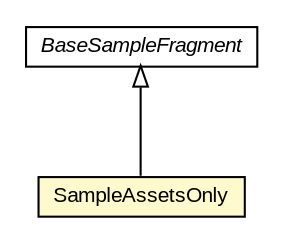#!/usr/local/bin/dot
#
# Class diagram 
# Generated by UMLGraph version R5_6-24-gf6e263 (http://www.umlgraph.org/)
#

digraph G {
	edge [fontname="arial",fontsize=10,labelfontname="arial",labelfontsize=10];
	node [fontname="arial",fontsize=10,shape=plaintext];
	nodesep=0.25;
	ranksep=0.5;
	// org.osmdroid.samplefragments.BaseSampleFragment
	c27413 [label=<<table title="org.osmdroid.samplefragments.BaseSampleFragment" border="0" cellborder="1" cellspacing="0" cellpadding="2" port="p" href="../BaseSampleFragment.html">
		<tr><td><table border="0" cellspacing="0" cellpadding="1">
<tr><td align="center" balign="center"><font face="arial italic"> BaseSampleFragment </font></td></tr>
		</table></td></tr>
		</table>>, URL="../BaseSampleFragment.html", fontname="arial", fontcolor="black", fontsize=10.0];
	// org.osmdroid.samplefragments.tileproviders.SampleAssetsOnly
	c27519 [label=<<table title="org.osmdroid.samplefragments.tileproviders.SampleAssetsOnly" border="0" cellborder="1" cellspacing="0" cellpadding="2" port="p" bgcolor="lemonChiffon" href="./SampleAssetsOnly.html">
		<tr><td><table border="0" cellspacing="0" cellpadding="1">
<tr><td align="center" balign="center"> SampleAssetsOnly </td></tr>
		</table></td></tr>
		</table>>, URL="./SampleAssetsOnly.html", fontname="arial", fontcolor="black", fontsize=10.0];
	//org.osmdroid.samplefragments.tileproviders.SampleAssetsOnly extends org.osmdroid.samplefragments.BaseSampleFragment
	c27413:p -> c27519:p [dir=back,arrowtail=empty];
}

